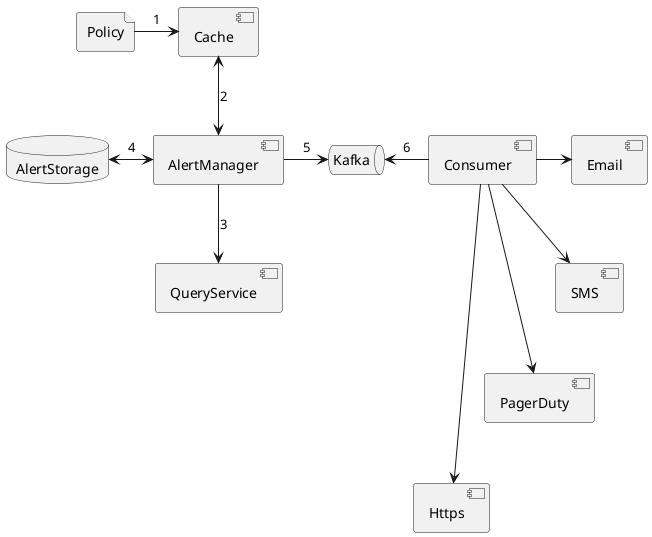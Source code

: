 @startuml
file Policy
component Cache
Policy -right-> Cache : 1
component AlertManager
Cache <-down-> AlertManager : 2
database AlertStorage
AlertManager <-left-> AlertStorage : 4
component QueryService
AlertManager -down-> QueryService : 3
queue Kafka
AlertManager -right-> Kafka : 5
component Consumer
Consumer -left-> Kafka : 6
component Email
component SMS
component PagerDuty
component Https
Email -[hidden]down- SMS
SMS -[hidden]down- PagerDuty
PagerDuty -[hidden]down- Https

Consumer -right-> Email
Consumer -right-> SMS
Consumer -right-> PagerDuty
Consumer -right-> Https
@endmul